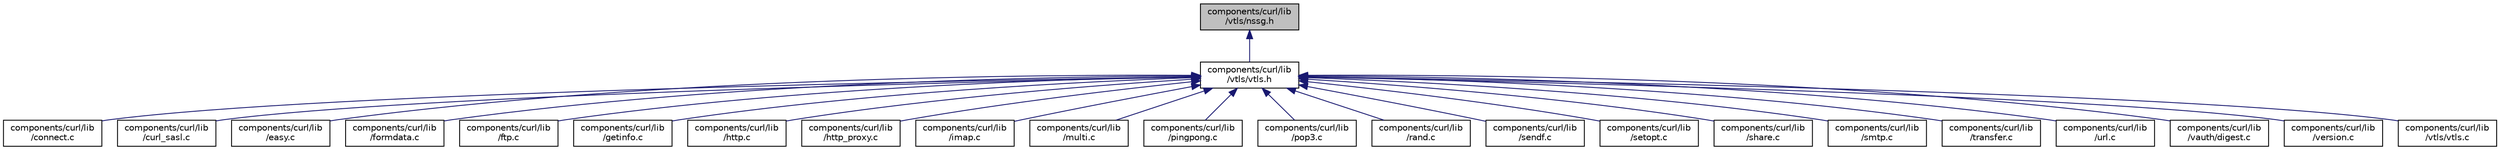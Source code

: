 digraph "components/curl/lib/vtls/nssg.h"
{
  edge [fontname="Helvetica",fontsize="10",labelfontname="Helvetica",labelfontsize="10"];
  node [fontname="Helvetica",fontsize="10",shape=record];
  Node21 [label="components/curl/lib\l/vtls/nssg.h",height=0.2,width=0.4,color="black", fillcolor="grey75", style="filled", fontcolor="black"];
  Node21 -> Node22 [dir="back",color="midnightblue",fontsize="10",style="solid",fontname="Helvetica"];
  Node22 [label="components/curl/lib\l/vtls/vtls.h",height=0.2,width=0.4,color="black", fillcolor="white", style="filled",URL="$vtls_8h.html"];
  Node22 -> Node23 [dir="back",color="midnightblue",fontsize="10",style="solid",fontname="Helvetica"];
  Node23 [label="components/curl/lib\l/connect.c",height=0.2,width=0.4,color="black", fillcolor="white", style="filled",URL="$connect_8c.html"];
  Node22 -> Node24 [dir="back",color="midnightblue",fontsize="10",style="solid",fontname="Helvetica"];
  Node24 [label="components/curl/lib\l/curl_sasl.c",height=0.2,width=0.4,color="black", fillcolor="white", style="filled",URL="$curl__sasl_8c.html"];
  Node22 -> Node25 [dir="back",color="midnightblue",fontsize="10",style="solid",fontname="Helvetica"];
  Node25 [label="components/curl/lib\l/easy.c",height=0.2,width=0.4,color="black", fillcolor="white", style="filled",URL="$easy_8c.html"];
  Node22 -> Node26 [dir="back",color="midnightblue",fontsize="10",style="solid",fontname="Helvetica"];
  Node26 [label="components/curl/lib\l/formdata.c",height=0.2,width=0.4,color="black", fillcolor="white", style="filled",URL="$formdata_8c.html"];
  Node22 -> Node27 [dir="back",color="midnightblue",fontsize="10",style="solid",fontname="Helvetica"];
  Node27 [label="components/curl/lib\l/ftp.c",height=0.2,width=0.4,color="black", fillcolor="white", style="filled",URL="$ftp_8c.html"];
  Node22 -> Node28 [dir="back",color="midnightblue",fontsize="10",style="solid",fontname="Helvetica"];
  Node28 [label="components/curl/lib\l/getinfo.c",height=0.2,width=0.4,color="black", fillcolor="white", style="filled",URL="$lib_2getinfo_8c.html"];
  Node22 -> Node29 [dir="back",color="midnightblue",fontsize="10",style="solid",fontname="Helvetica"];
  Node29 [label="components/curl/lib\l/http.c",height=0.2,width=0.4,color="black", fillcolor="white", style="filled",URL="$http_8c.html"];
  Node22 -> Node30 [dir="back",color="midnightblue",fontsize="10",style="solid",fontname="Helvetica"];
  Node30 [label="components/curl/lib\l/http_proxy.c",height=0.2,width=0.4,color="black", fillcolor="white", style="filled",URL="$http__proxy_8c.html"];
  Node22 -> Node31 [dir="back",color="midnightblue",fontsize="10",style="solid",fontname="Helvetica"];
  Node31 [label="components/curl/lib\l/imap.c",height=0.2,width=0.4,color="black", fillcolor="white", style="filled",URL="$imap_8c.html"];
  Node22 -> Node32 [dir="back",color="midnightblue",fontsize="10",style="solid",fontname="Helvetica"];
  Node32 [label="components/curl/lib\l/multi.c",height=0.2,width=0.4,color="black", fillcolor="white", style="filled",URL="$multi_8c.html"];
  Node22 -> Node33 [dir="back",color="midnightblue",fontsize="10",style="solid",fontname="Helvetica"];
  Node33 [label="components/curl/lib\l/pingpong.c",height=0.2,width=0.4,color="black", fillcolor="white", style="filled",URL="$pingpong_8c.html"];
  Node22 -> Node34 [dir="back",color="midnightblue",fontsize="10",style="solid",fontname="Helvetica"];
  Node34 [label="components/curl/lib\l/pop3.c",height=0.2,width=0.4,color="black", fillcolor="white", style="filled",URL="$pop3_8c.html"];
  Node22 -> Node35 [dir="back",color="midnightblue",fontsize="10",style="solid",fontname="Helvetica"];
  Node35 [label="components/curl/lib\l/rand.c",height=0.2,width=0.4,color="black", fillcolor="white", style="filled",URL="$rand_8c.html"];
  Node22 -> Node36 [dir="back",color="midnightblue",fontsize="10",style="solid",fontname="Helvetica"];
  Node36 [label="components/curl/lib\l/sendf.c",height=0.2,width=0.4,color="black", fillcolor="white", style="filled",URL="$sendf_8c.html"];
  Node22 -> Node37 [dir="back",color="midnightblue",fontsize="10",style="solid",fontname="Helvetica"];
  Node37 [label="components/curl/lib\l/setopt.c",height=0.2,width=0.4,color="black", fillcolor="white", style="filled",URL="$setopt_8c.html"];
  Node22 -> Node38 [dir="back",color="midnightblue",fontsize="10",style="solid",fontname="Helvetica"];
  Node38 [label="components/curl/lib\l/share.c",height=0.2,width=0.4,color="black", fillcolor="white", style="filled",URL="$share_8c.html"];
  Node22 -> Node39 [dir="back",color="midnightblue",fontsize="10",style="solid",fontname="Helvetica"];
  Node39 [label="components/curl/lib\l/smtp.c",height=0.2,width=0.4,color="black", fillcolor="white", style="filled",URL="$smtp_8c.html"];
  Node22 -> Node40 [dir="back",color="midnightblue",fontsize="10",style="solid",fontname="Helvetica"];
  Node40 [label="components/curl/lib\l/transfer.c",height=0.2,width=0.4,color="black", fillcolor="white", style="filled",URL="$transfer_8c.html"];
  Node22 -> Node41 [dir="back",color="midnightblue",fontsize="10",style="solid",fontname="Helvetica"];
  Node41 [label="components/curl/lib\l/url.c",height=0.2,width=0.4,color="black", fillcolor="white", style="filled",URL="$url_8c.html"];
  Node22 -> Node42 [dir="back",color="midnightblue",fontsize="10",style="solid",fontname="Helvetica"];
  Node42 [label="components/curl/lib\l/vauth/digest.c",height=0.2,width=0.4,color="black", fillcolor="white", style="filled",URL="$digest_8c.html"];
  Node22 -> Node43 [dir="back",color="midnightblue",fontsize="10",style="solid",fontname="Helvetica"];
  Node43 [label="components/curl/lib\l/version.c",height=0.2,width=0.4,color="black", fillcolor="white", style="filled",URL="$version_8c.html"];
  Node22 -> Node44 [dir="back",color="midnightblue",fontsize="10",style="solid",fontname="Helvetica"];
  Node44 [label="components/curl/lib\l/vtls/vtls.c",height=0.2,width=0.4,color="black", fillcolor="white", style="filled",URL="$vtls_8c.html"];
}
